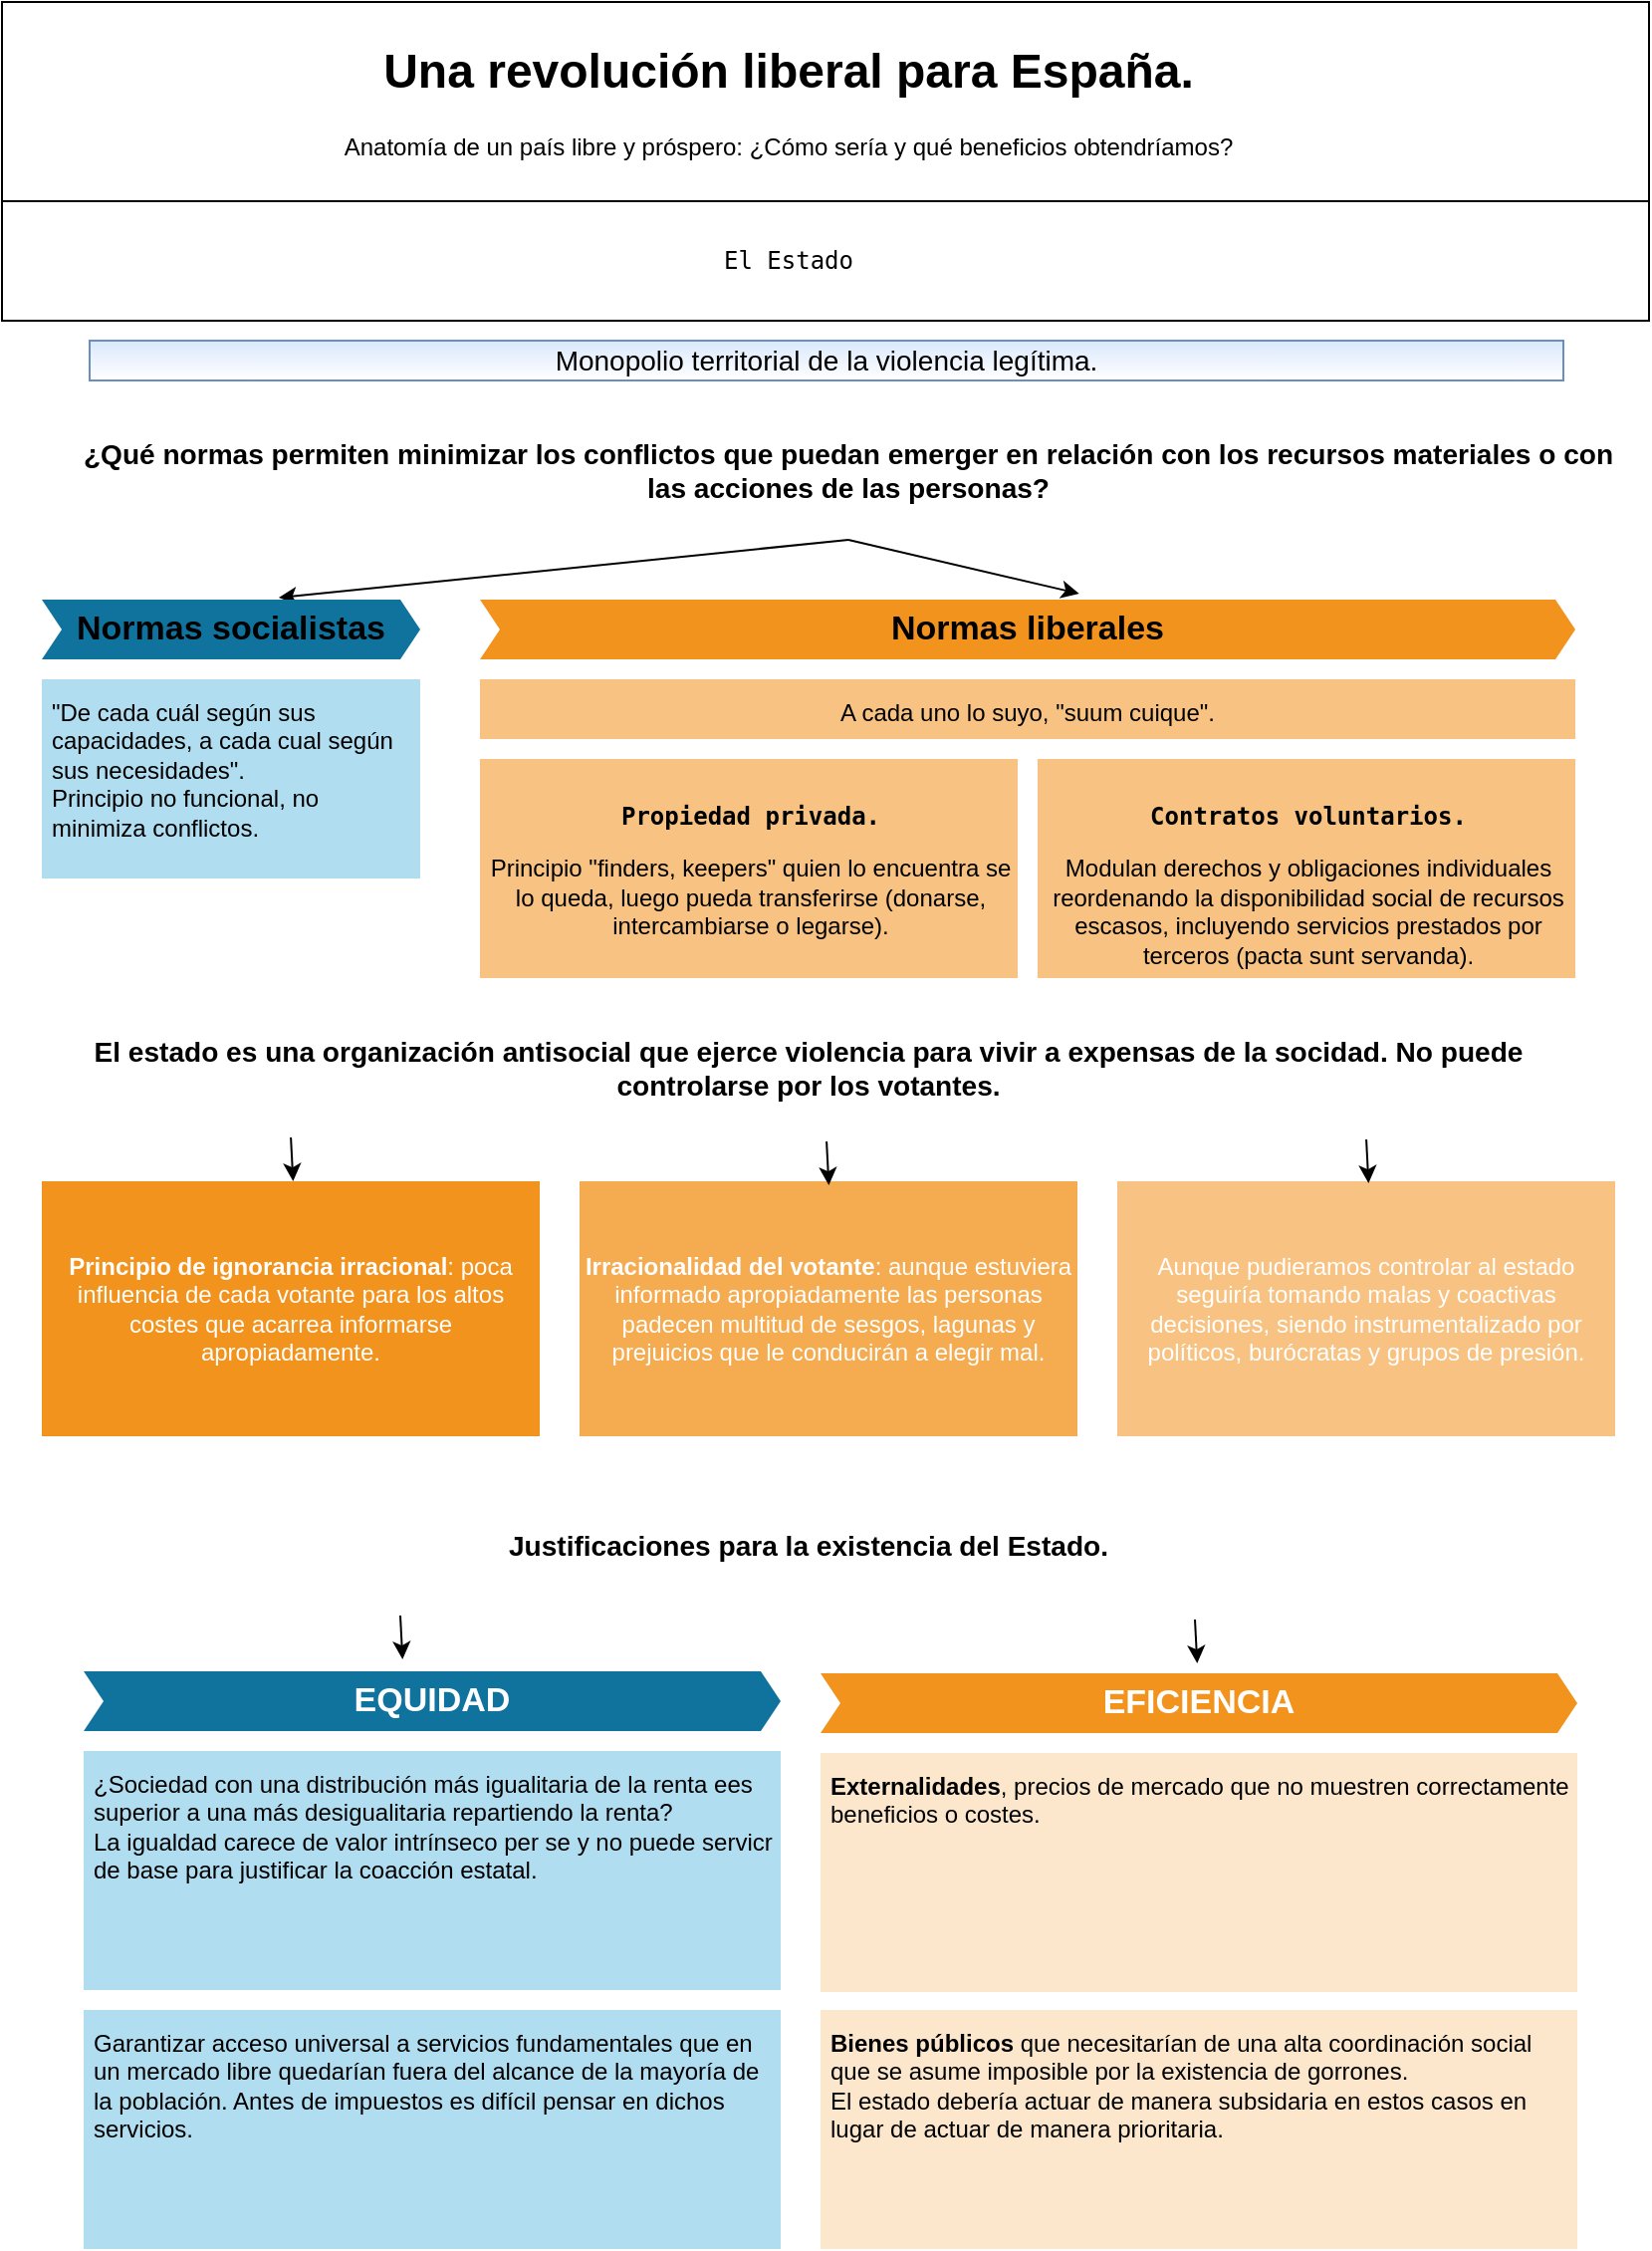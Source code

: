 <mxfile>
    <diagram id="QBiS1wYHNh1g0d06hEHo" name="El Estado">
        <mxGraphModel dx="1117" dy="798" grid="1" gridSize="10" guides="1" tooltips="1" connect="1" arrows="1" fold="1" page="1" pageScale="1" pageWidth="827" pageHeight="1169" math="0" shadow="0">
            <root>
                <mxCell id="0"/>
                <mxCell id="1" parent="0"/>
                <mxCell id="4kumGV7UyCwaJCbsrXP9-9" value="&lt;div style=&quot;font-size: 14px&quot;&gt;Monopolio territorial de la violencia legítima.&lt;/div&gt;" style="text;html=1;strokeColor=#6c8ebf;fillColor=#dae8fc;align=center;verticalAlign=middle;whiteSpace=wrap;rounded=0;labelBorderColor=none;gradientColor=#ffffff;" parent="1" vertex="1">
                    <mxGeometry x="44" y="170" width="740" height="20" as="geometry"/>
                </mxCell>
                <mxCell id="aQMCOIiQVruzc4h8ixWK-12" style="edgeStyle=none;html=1;entryX=0.626;entryY=-0.033;entryDx=0;entryDy=0;entryPerimeter=0;exitX=0.5;exitY=1;exitDx=0;exitDy=0;" parent="1" source="4kumGV7UyCwaJCbsrXP9-10" target="aQMCOIiQVruzc4h8ixWK-10" edge="1">
                    <mxGeometry relative="1" as="geometry"/>
                </mxCell>
                <mxCell id="aQMCOIiQVruzc4h8ixWK-43" style="edgeStyle=none;html=1;entryX=0.547;entryY=-0.1;entryDx=0;entryDy=0;entryPerimeter=0;exitX=0.5;exitY=1;exitDx=0;exitDy=0;" parent="1" source="4kumGV7UyCwaJCbsrXP9-10" target="aQMCOIiQVruzc4h8ixWK-21" edge="1">
                    <mxGeometry relative="1" as="geometry"/>
                </mxCell>
                <mxCell id="4kumGV7UyCwaJCbsrXP9-10" value="&lt;h3&gt;¿Qué normas permiten minimizar los conflictos que puedan emerger en relación con los recursos materiales o con las acciones de las personas?&lt;/h3&gt;" style="text;html=1;strokeColor=none;fillColor=none;align=center;verticalAlign=middle;whiteSpace=wrap;rounded=0;" parent="1" vertex="1">
                    <mxGeometry x="30" y="200" width="790" height="70" as="geometry"/>
                </mxCell>
                <mxCell id="aQMCOIiQVruzc4h8ixWK-10" value="Normas socialistas" style="shape=step;perimeter=stepPerimeter;whiteSpace=wrap;html=1;fixedSize=1;size=10;fillColor=#10739E;strokeColor=none;fontSize=17;fontStyle=1;align=center;" parent="1" vertex="1">
                    <mxGeometry x="20" y="300" width="190" height="30" as="geometry"/>
                </mxCell>
                <mxCell id="aQMCOIiQVruzc4h8ixWK-11" value="&quot;De cada cuál según sus capacidades, a cada cual según sus necesidades&quot;.&lt;br&gt;Principio no funcional, no minimiza conflictos." style="shape=rect;fillColor=#B1DDF0;strokeColor=none;fontSize=12;html=1;whiteSpace=wrap;align=left;verticalAlign=top;spacing=5;" parent="1" vertex="1">
                    <mxGeometry x="20" y="340" width="190" height="100" as="geometry"/>
                </mxCell>
                <mxCell id="6hOd6ysBdV4ejeXDP8Tf-9" value="" style="group" parent="1" vertex="1" connectable="0">
                    <mxGeometry width="827" height="160" as="geometry"/>
                </mxCell>
                <mxCell id="3" value="" style="group" parent="6hOd6ysBdV4ejeXDP8Tf-9" vertex="1" connectable="0">
                    <mxGeometry width="827" height="100" as="geometry"/>
                </mxCell>
                <mxCell id="4" value="" style="rounded=0;whiteSpace=wrap;html=1;labelBorderColor=none;" parent="3" vertex="1">
                    <mxGeometry width="827.0" height="100" as="geometry"/>
                </mxCell>
                <mxCell id="5" value="&lt;h1&gt;Una revolución liberal para España.&lt;/h1&gt;&lt;p&gt;Anatomía de un país libre y próspero: ¿Cómo sería y qué beneficios obtendríamos?&lt;/p&gt;" style="text;html=1;strokeColor=none;fillColor=none;spacing=5;spacingTop=-20;whiteSpace=wrap;overflow=hidden;rounded=0;align=center;labelBorderColor=none;" parent="3" vertex="1">
                    <mxGeometry x="140" y="15" width="510" height="70" as="geometry"/>
                </mxCell>
                <mxCell id="8" value="" style="rounded=0;whiteSpace=wrap;html=1;labelBorderColor=none;" parent="6hOd6ysBdV4ejeXDP8Tf-9" vertex="1">
                    <mxGeometry y="100" width="827" height="60" as="geometry"/>
                </mxCell>
                <mxCell id="9" value="&lt;pre&gt;El Estado&lt;/pre&gt;" style="text;html=1;strokeColor=none;fillColor=none;align=center;verticalAlign=middle;whiteSpace=wrap;rounded=0;labelBorderColor=none;" parent="6hOd6ysBdV4ejeXDP8Tf-9" vertex="1">
                    <mxGeometry x="270" y="115" width="250" height="30" as="geometry"/>
                </mxCell>
                <mxCell id="6hOd6ysBdV4ejeXDP8Tf-10" value="" style="group" parent="1" vertex="1" connectable="0">
                    <mxGeometry x="240" y="300" width="550" height="190" as="geometry"/>
                </mxCell>
                <mxCell id="aQMCOIiQVruzc4h8ixWK-21" value="Normas liberales" style="shape=step;perimeter=stepPerimeter;whiteSpace=wrap;html=1;fixedSize=1;size=10;fillColor=#F2931E;strokeColor=none;fontSize=17;fontStyle=1;align=center;" parent="6hOd6ysBdV4ejeXDP8Tf-10" vertex="1">
                    <mxGeometry width="550" height="30" as="geometry"/>
                </mxCell>
                <mxCell id="aQMCOIiQVruzc4h8ixWK-22" value="&lt;pre style=&quot;text-align: center&quot;&gt;&lt;span&gt;&lt;b&gt;Propiedad privada.&lt;/b&gt;&lt;/span&gt;&lt;/pre&gt;&lt;div style=&quot;text-align: center&quot;&gt;&lt;span&gt;Principio &quot;finders, keepers&quot; quien lo encuentra se lo queda, luego pueda transferirse (donarse, intercambiarse o legarse).&lt;/span&gt;&lt;/div&gt;" style="shape=rect;fillColor=#F8C382;strokeColor=none;fontSize=12;html=1;whiteSpace=wrap;align=left;verticalAlign=top;spacing=5;" parent="6hOd6ysBdV4ejeXDP8Tf-10" vertex="1">
                    <mxGeometry y="80" width="270" height="110" as="geometry"/>
                </mxCell>
                <mxCell id="aQMCOIiQVruzc4h8ixWK-23" value="&lt;pre style=&quot;text-align: center&quot;&gt;&lt;b&gt;Contratos voluntarios.&lt;/b&gt;&lt;/pre&gt;&lt;div style=&quot;text-align: center&quot;&gt;&lt;span&gt;Modulan derechos y obligaciones individuales reordenando la disponibilidad social de recursos escasos, incluyendo servicios prestados por terceros (pacta sunt servanda).&lt;/span&gt;&lt;/div&gt;" style="shape=rect;fillColor=#F8C382;strokeColor=none;fontSize=12;html=1;whiteSpace=wrap;align=left;verticalAlign=top;spacing=5;" parent="6hOd6ysBdV4ejeXDP8Tf-10" vertex="1">
                    <mxGeometry x="280" y="80" width="270" height="110" as="geometry"/>
                </mxCell>
                <mxCell id="aQMCOIiQVruzc4h8ixWK-44" value="A cada uno lo suyo, &quot;suum cuique&quot;." style="shape=rect;fillColor=#F8C382;strokeColor=none;fontSize=12;html=1;whiteSpace=wrap;align=center;verticalAlign=top;spacing=5;" parent="6hOd6ysBdV4ejeXDP8Tf-10" vertex="1">
                    <mxGeometry y="40" width="550" height="30" as="geometry"/>
                </mxCell>
                <mxCell id="6hOd6ysBdV4ejeXDP8Tf-28" style="edgeStyle=none;html=1;exitX=0.176;exitY=1;exitDx=0;exitDy=0;exitPerimeter=0;" parent="1" edge="1">
                    <mxGeometry relative="1" as="geometry">
                        <mxPoint x="145.04" y="570" as="sourcePoint"/>
                        <mxPoint x="146.17" y="592" as="targetPoint"/>
                    </mxGeometry>
                </mxCell>
                <mxCell id="6hOd6ysBdV4ejeXDP8Tf-11" value="&lt;h3&gt;El estado es una organización antisocial que ejerce violencia para vivir a expensas de la socidad. No puede controlarse por los votantes.&lt;/h3&gt;" style="text;html=1;strokeColor=none;fillColor=none;align=center;verticalAlign=middle;whiteSpace=wrap;rounded=0;" parent="1" vertex="1">
                    <mxGeometry x="10" y="500" width="790" height="70" as="geometry"/>
                </mxCell>
                <mxCell id="6hOd6ysBdV4ejeXDP8Tf-27" value="" style="group" parent="1" vertex="1" connectable="0">
                    <mxGeometry x="20" y="592" width="790" height="128" as="geometry"/>
                </mxCell>
                <mxCell id="6hOd6ysBdV4ejeXDP8Tf-12" value="&lt;b&gt;Principio de ignorancia irracional&lt;/b&gt;: poca influencia de cada votante para los altos costes que acarrea informarse apropiadamente." style="html=1;fillColor=#F2931E;strokeColor=none;shadow=0;fontSize=12;fontColor=#FFFFFF;align=center;fontStyle=0;whiteSpace=wrap;rounded=0;" parent="6hOd6ysBdV4ejeXDP8Tf-27" vertex="1">
                    <mxGeometry width="250" height="128" as="geometry"/>
                </mxCell>
                <mxCell id="6hOd6ysBdV4ejeXDP8Tf-13" value="&lt;b&gt;Irracionalidad del votante&lt;/b&gt;: aunque estuviera informado apropiadamente las personas padecen multitud de sesgos, lagunas y prejuicios que le conducirán a elegir mal." style="html=1;fillColor=#F5AB50;strokeColor=none;shadow=0;fontSize=12;fontColor=#FFFFFF;align=center;fontStyle=0;whiteSpace=wrap;rounded=0;" parent="6hOd6ysBdV4ejeXDP8Tf-27" vertex="1">
                    <mxGeometry x="270" width="250" height="128" as="geometry"/>
                </mxCell>
                <mxCell id="6hOd6ysBdV4ejeXDP8Tf-14" value="Aunque pudieramos controlar al estado seguiría tomando malas y coactivas decisiones, siendo instrumentalizado por políticos, burócratas y grupos de presión." style="html=1;fillColor=#F8C382;strokeColor=none;shadow=0;fontSize=12;fontColor=#FFFFFF;align=center;fontStyle=0;whiteSpace=wrap;rounded=0;" parent="6hOd6ysBdV4ejeXDP8Tf-27" vertex="1">
                    <mxGeometry x="540" width="250" height="128" as="geometry"/>
                </mxCell>
                <mxCell id="6hOd6ysBdV4ejeXDP8Tf-30" style="edgeStyle=none;html=1;exitX=0.176;exitY=1;exitDx=0;exitDy=0;exitPerimeter=0;" parent="1" edge="1">
                    <mxGeometry relative="1" as="geometry">
                        <mxPoint x="414.04" y="572" as="sourcePoint"/>
                        <mxPoint x="415.17" y="594" as="targetPoint"/>
                    </mxGeometry>
                </mxCell>
                <mxCell id="6hOd6ysBdV4ejeXDP8Tf-31" style="edgeStyle=none;html=1;exitX=0.176;exitY=1;exitDx=0;exitDy=0;exitPerimeter=0;" parent="1" edge="1">
                    <mxGeometry relative="1" as="geometry">
                        <mxPoint x="685.04" y="571" as="sourcePoint"/>
                        <mxPoint x="686.17" y="593" as="targetPoint"/>
                    </mxGeometry>
                </mxCell>
                <mxCell id="10" value="&lt;h3&gt;Justificaciones para la existencia del Estado.&lt;/h3&gt;" style="text;html=1;strokeColor=none;fillColor=none;align=center;verticalAlign=middle;whiteSpace=wrap;rounded=0;" parent="1" vertex="1">
                    <mxGeometry x="10" y="740" width="790" height="70" as="geometry"/>
                </mxCell>
                <mxCell id="11" value="EQUIDAD" style="shape=step;perimeter=stepPerimeter;whiteSpace=wrap;html=1;fixedSize=1;size=10;fillColor=#10739E;strokeColor=none;fontSize=17;fontColor=#FFFFFF;fontStyle=1;align=center;rounded=0;" parent="1" vertex="1">
                    <mxGeometry x="41" y="838" width="350" height="30" as="geometry"/>
                </mxCell>
                <mxCell id="12" value="EFICIENCIA" style="shape=step;perimeter=stepPerimeter;whiteSpace=wrap;html=1;fixedSize=1;size=10;fillColor=#F2931E;strokeColor=none;fontSize=17;fontColor=#FFFFFF;fontStyle=1;align=center;rounded=0;" parent="1" vertex="1">
                    <mxGeometry x="411" y="839" width="380" height="30" as="geometry"/>
                </mxCell>
                <mxCell id="16" value="¿Sociedad con una distribución más igualitaria de la renta ees superior a una más desigualitaria repartiendo la renta?&lt;br&gt;La igualdad carece de valor intrínseco per se y no puede servicr de base para justificar la coacción estatal." style="shape=rect;fillColor=#B1DDF0;strokeColor=none;fontSize=12;html=1;whiteSpace=wrap;align=left;verticalAlign=top;spacing=5;rounded=0;" parent="1" vertex="1">
                    <mxGeometry x="41" y="878" width="350" height="120" as="geometry"/>
                </mxCell>
                <mxCell id="17" value="Garantizar acceso universal a servicios fundamentales que en un mercado libre quedarían fuera del alcance de la mayoría de la población. Antes de impuestos es difícil pensar en dichos servicios." style="shape=rect;fillColor=#B1DDF0;strokeColor=none;fontSize=12;html=1;whiteSpace=wrap;align=left;verticalAlign=top;spacing=5;rounded=0;" parent="1" vertex="1">
                    <mxGeometry x="41" y="1008" width="350" height="120" as="geometry"/>
                </mxCell>
                <mxCell id="19" value="&lt;b&gt;Externalidades&lt;/b&gt;, precios de mercado que no muestren correctamente beneficios o costes." style="shape=rect;fillColor=#FCE7CD;strokeColor=none;fontSize=12;html=1;whiteSpace=wrap;align=left;verticalAlign=top;spacing=5;rounded=0;" parent="1" vertex="1">
                    <mxGeometry x="411" y="879" width="380" height="120" as="geometry"/>
                </mxCell>
                <mxCell id="20" value="&lt;b&gt;Bienes públicos&lt;/b&gt; que necesitarían de una alta coordinación social que se asume imposible por la existencia de gorrones.&lt;br&gt;El estado debería actuar de manera subsidaria en estos casos en lugar de actuar de manera prioritaria." style="shape=rect;fillColor=#FCE7CD;strokeColor=none;fontSize=12;html=1;whiteSpace=wrap;align=left;verticalAlign=top;spacing=5;rounded=0;" parent="1" vertex="1">
                    <mxGeometry x="411" y="1008" width="380" height="120" as="geometry"/>
                </mxCell>
                <mxCell id="41" style="edgeStyle=none;html=1;exitX=0.176;exitY=1;exitDx=0;exitDy=0;exitPerimeter=0;" parent="1" edge="1">
                    <mxGeometry relative="1" as="geometry">
                        <mxPoint x="200.0" y="810" as="sourcePoint"/>
                        <mxPoint x="201.13" y="832" as="targetPoint"/>
                    </mxGeometry>
                </mxCell>
                <mxCell id="42" style="edgeStyle=none;html=1;exitX=0.176;exitY=1;exitDx=0;exitDy=0;exitPerimeter=0;" parent="1" edge="1">
                    <mxGeometry relative="1" as="geometry">
                        <mxPoint x="599" y="812" as="sourcePoint"/>
                        <mxPoint x="600.13" y="834" as="targetPoint"/>
                    </mxGeometry>
                </mxCell>
            </root>
        </mxGraphModel>
    </diagram>
    <diagram id="iWgZDvA8PtHxsjSSHevD" name="El coste del Estado / El Estado ¿Único proveedor posible?">
        <mxGraphModel dx="1117" dy="798" grid="1" gridSize="10" guides="1" tooltips="1" connect="1" arrows="1" fold="1" page="1" pageScale="1" pageWidth="827" pageHeight="1169" math="0" shadow="0">
            <root>
                <mxCell id="YkL8Xlr_gp-hlZaYLKjm-0"/>
                <mxCell id="YkL8Xlr_gp-hlZaYLKjm-1" parent="YkL8Xlr_gp-hlZaYLKjm-0"/>
                <mxCell id="8pz1iP9jv7Q0QandOa78-0" value="" style="group" parent="YkL8Xlr_gp-hlZaYLKjm-1" vertex="1" connectable="0">
                    <mxGeometry width="827" height="160" as="geometry"/>
                </mxCell>
                <mxCell id="6ZjCv6aezLEhVAaxXwr7-0" value="" style="group" parent="8pz1iP9jv7Q0QandOa78-0" vertex="1" connectable="0">
                    <mxGeometry width="827" height="100" as="geometry"/>
                </mxCell>
                <mxCell id="6ZjCv6aezLEhVAaxXwr7-1" value="" style="rounded=0;whiteSpace=wrap;html=1;labelBorderColor=none;" parent="6ZjCv6aezLEhVAaxXwr7-0" vertex="1">
                    <mxGeometry width="827.0" height="100" as="geometry"/>
                </mxCell>
                <mxCell id="6ZjCv6aezLEhVAaxXwr7-2" value="&lt;h1&gt;Una revolución liberal para España.&lt;/h1&gt;&lt;p&gt;Anatomía de un país libre y próspero: ¿Cómo sería y qué beneficios obtendríamos?&lt;/p&gt;" style="text;html=1;strokeColor=none;fillColor=none;spacing=5;spacingTop=-20;whiteSpace=wrap;overflow=hidden;rounded=0;align=center;labelBorderColor=none;" parent="6ZjCv6aezLEhVAaxXwr7-0" vertex="1">
                    <mxGeometry x="140" y="15" width="510" height="70" as="geometry"/>
                </mxCell>
                <mxCell id="6ZjCv6aezLEhVAaxXwr7-5" value="" style="rounded=0;whiteSpace=wrap;html=1;labelBorderColor=none;" parent="8pz1iP9jv7Q0QandOa78-0" vertex="1">
                    <mxGeometry y="100" width="827" height="60" as="geometry"/>
                </mxCell>
                <mxCell id="6ZjCv6aezLEhVAaxXwr7-6" value="&lt;pre&gt;El coste del Estado&lt;/pre&gt;" style="text;html=1;strokeColor=none;fillColor=none;align=center;verticalAlign=middle;whiteSpace=wrap;rounded=0;labelBorderColor=none;" parent="8pz1iP9jv7Q0QandOa78-0" vertex="1">
                    <mxGeometry x="270" y="115" width="250" height="30" as="geometry"/>
                </mxCell>
                <mxCell id="Md_rfHhTt4PW3PxAI3ci-4" value="Presupuesto España 2012" style="shape=table;startSize=30;container=1;collapsible=0;childLayout=tableLayout;fontStyle=1;align=center;pointerEvents=1;" parent="YkL8Xlr_gp-hlZaYLKjm-1" vertex="1">
                    <mxGeometry x="4" y="160" width="820" height="90" as="geometry"/>
                </mxCell>
                <mxCell id="Md_rfHhTt4PW3PxAI3ci-5" value="" style="shape=partialRectangle;html=1;whiteSpace=wrap;collapsible=0;dropTarget=0;pointerEvents=0;fillColor=none;top=0;left=0;bottom=0;right=0;points=[[0,0.5],[1,0.5]];portConstraint=eastwest;" parent="Md_rfHhTt4PW3PxAI3ci-4" vertex="1">
                    <mxGeometry y="30" width="820" height="30" as="geometry"/>
                </mxCell>
                <mxCell id="Md_rfHhTt4PW3PxAI3ci-6" value="" style="shape=partialRectangle;html=1;whiteSpace=wrap;connectable=0;fillColor=none;top=0;left=0;bottom=0;right=0;overflow=hidden;pointerEvents=1;" parent="Md_rfHhTt4PW3PxAI3ci-5" vertex="1">
                    <mxGeometry width="205" height="30" as="geometry">
                        <mxRectangle width="205" height="30" as="alternateBounds"/>
                    </mxGeometry>
                </mxCell>
                <mxCell id="Md_rfHhTt4PW3PxAI3ci-7" value="Total (En mililones)" style="shape=partialRectangle;html=1;whiteSpace=wrap;connectable=0;fillColor=none;top=0;left=0;bottom=0;right=0;overflow=hidden;pointerEvents=1;" parent="Md_rfHhTt4PW3PxAI3ci-5" vertex="1">
                    <mxGeometry x="205" width="206" height="30" as="geometry">
                        <mxRectangle width="206" height="30" as="alternateBounds"/>
                    </mxGeometry>
                </mxCell>
                <mxCell id="Md_rfHhTt4PW3PxAI3ci-8" value="Por habitante" style="shape=partialRectangle;html=1;whiteSpace=wrap;connectable=0;fillColor=none;top=0;left=0;bottom=0;right=0;overflow=hidden;pointerEvents=1;" parent="Md_rfHhTt4PW3PxAI3ci-5" vertex="1">
                    <mxGeometry x="411" width="204" height="30" as="geometry">
                        <mxRectangle width="204" height="30" as="alternateBounds"/>
                    </mxGeometry>
                </mxCell>
                <mxCell id="Md_rfHhTt4PW3PxAI3ci-23" value="Por trabajador" style="shape=partialRectangle;html=1;whiteSpace=wrap;connectable=0;fillColor=none;top=0;left=0;bottom=0;right=0;overflow=hidden;pointerEvents=1;" parent="Md_rfHhTt4PW3PxAI3ci-5" vertex="1">
                    <mxGeometry x="615" width="205" height="30" as="geometry">
                        <mxRectangle width="205" height="30" as="alternateBounds"/>
                    </mxGeometry>
                </mxCell>
                <mxCell id="Md_rfHhTt4PW3PxAI3ci-9" value="" style="shape=partialRectangle;html=1;whiteSpace=wrap;collapsible=0;dropTarget=0;pointerEvents=0;fillColor=none;top=0;left=0;bottom=0;right=0;points=[[0,0.5],[1,0.5]];portConstraint=eastwest;" parent="Md_rfHhTt4PW3PxAI3ci-4" vertex="1">
                    <mxGeometry y="60" width="820" height="30" as="geometry"/>
                </mxCell>
                <mxCell id="Md_rfHhTt4PW3PxAI3ci-10" value="&lt;span&gt;Ingresos&lt;/span&gt;" style="shape=partialRectangle;html=1;whiteSpace=wrap;connectable=0;fillColor=none;top=0;left=0;bottom=0;right=0;overflow=hidden;pointerEvents=1;" parent="Md_rfHhTt4PW3PxAI3ci-9" vertex="1">
                    <mxGeometry width="205" height="30" as="geometry">
                        <mxRectangle width="205" height="30" as="alternateBounds"/>
                    </mxGeometry>
                </mxCell>
                <mxCell id="Md_rfHhTt4PW3PxAI3ci-11" value="382.000 €" style="shape=partialRectangle;html=1;whiteSpace=wrap;connectable=0;fillColor=none;top=0;left=0;bottom=0;right=0;overflow=hidden;pointerEvents=1;" parent="Md_rfHhTt4PW3PxAI3ci-9" vertex="1">
                    <mxGeometry x="205" width="206" height="30" as="geometry">
                        <mxRectangle width="206" height="30" as="alternateBounds"/>
                    </mxGeometry>
                </mxCell>
                <mxCell id="Md_rfHhTt4PW3PxAI3ci-12" value="8.273 €" style="shape=partialRectangle;html=1;whiteSpace=wrap;connectable=0;fillColor=none;top=0;left=0;bottom=0;right=0;overflow=hidden;pointerEvents=1;" parent="Md_rfHhTt4PW3PxAI3ci-9" vertex="1">
                    <mxGeometry x="411" width="204" height="30" as="geometry">
                        <mxRectangle width="204" height="30" as="alternateBounds"/>
                    </mxGeometry>
                </mxCell>
                <mxCell id="Md_rfHhTt4PW3PxAI3ci-24" value="22.100 €" style="shape=partialRectangle;html=1;whiteSpace=wrap;connectable=0;fillColor=none;top=0;left=0;bottom=0;right=0;overflow=hidden;pointerEvents=1;" parent="Md_rfHhTt4PW3PxAI3ci-9" vertex="1">
                    <mxGeometry x="615" width="205" height="30" as="geometry">
                        <mxRectangle width="205" height="30" as="alternateBounds"/>
                    </mxGeometry>
                </mxCell>
                <mxCell id="Md_rfHhTt4PW3PxAI3ci-29" value="Impuestos trabajador modal" style="shape=table;startSize=40;container=1;collapsible=0;childLayout=tableLayout;fontStyle=1;align=center;pointerEvents=1;" parent="YkL8Xlr_gp-hlZaYLKjm-1" vertex="1">
                    <mxGeometry x="4" y="300" width="490" height="210" as="geometry"/>
                </mxCell>
                <mxCell id="Md_rfHhTt4PW3PxAI3ci-35" value="" style="shape=partialRectangle;html=1;whiteSpace=wrap;collapsible=0;dropTarget=0;pointerEvents=0;fillColor=none;top=0;left=0;bottom=0;right=0;points=[[0,0.5],[1,0.5]];portConstraint=eastwest;" parent="Md_rfHhTt4PW3PxAI3ci-29" vertex="1">
                    <mxGeometry y="40" width="490" height="22" as="geometry"/>
                </mxCell>
                <mxCell id="Md_rfHhTt4PW3PxAI3ci-36" value="&lt;span&gt;Salario total del trabajador antes de cotizaciohnes sociales&lt;/span&gt;" style="shape=partialRectangle;html=1;whiteSpace=wrap;connectable=0;fillColor=none;top=0;left=0;bottom=0;right=0;overflow=hidden;pointerEvents=1;" parent="Md_rfHhTt4PW3PxAI3ci-35" vertex="1">
                    <mxGeometry width="380" height="22" as="geometry">
                        <mxRectangle width="380" height="22" as="alternateBounds"/>
                    </mxGeometry>
                </mxCell>
                <mxCell id="Md_rfHhTt4PW3PxAI3ci-37" value="20.100" style="shape=partialRectangle;html=1;whiteSpace=wrap;connectable=0;fillColor=none;top=0;left=0;bottom=0;right=0;overflow=hidden;pointerEvents=1;" parent="Md_rfHhTt4PW3PxAI3ci-35" vertex="1">
                    <mxGeometry x="380" width="110" height="22" as="geometry">
                        <mxRectangle width="110" height="22" as="alternateBounds"/>
                    </mxGeometry>
                </mxCell>
                <mxCell id="Md_rfHhTt4PW3PxAI3ci-40" style="shape=partialRectangle;html=1;whiteSpace=wrap;collapsible=0;dropTarget=0;pointerEvents=0;fillColor=none;top=0;left=0;bottom=0;right=0;points=[[0,0.5],[1,0.5]];portConstraint=eastwest;" parent="Md_rfHhTt4PW3PxAI3ci-29" vertex="1">
                    <mxGeometry y="62" width="490" height="21" as="geometry"/>
                </mxCell>
                <mxCell id="Md_rfHhTt4PW3PxAI3ci-41" value="Cotización a la seguridad social a cuenta del empresario" style="shape=partialRectangle;html=1;whiteSpace=wrap;connectable=0;fillColor=none;top=0;left=0;bottom=0;right=0;overflow=hidden;pointerEvents=1;" parent="Md_rfHhTt4PW3PxAI3ci-40" vertex="1">
                    <mxGeometry width="380" height="21" as="geometry">
                        <mxRectangle width="380" height="21" as="alternateBounds"/>
                    </mxGeometry>
                </mxCell>
                <mxCell id="Md_rfHhTt4PW3PxAI3ci-42" value="-4.600" style="shape=partialRectangle;html=1;whiteSpace=wrap;connectable=0;fillColor=none;top=0;left=0;bottom=0;right=0;overflow=hidden;pointerEvents=1;" parent="Md_rfHhTt4PW3PxAI3ci-40" vertex="1">
                    <mxGeometry x="380" width="110" height="21" as="geometry">
                        <mxRectangle width="110" height="21" as="alternateBounds"/>
                    </mxGeometry>
                </mxCell>
                <mxCell id="Md_rfHhTt4PW3PxAI3ci-43" style="shape=partialRectangle;html=1;whiteSpace=wrap;collapsible=0;dropTarget=0;pointerEvents=0;fillColor=none;top=0;left=0;bottom=0;right=0;points=[[0,0.5],[1,0.5]];portConstraint=eastwest;" parent="Md_rfHhTt4PW3PxAI3ci-29" vertex="1">
                    <mxGeometry y="83" width="490" height="21" as="geometry"/>
                </mxCell>
                <mxCell id="Md_rfHhTt4PW3PxAI3ci-44" value="Salario bruto en nómina" style="shape=partialRectangle;html=1;whiteSpace=wrap;connectable=0;fillColor=none;top=0;left=0;bottom=0;right=0;overflow=hidden;pointerEvents=1;" parent="Md_rfHhTt4PW3PxAI3ci-43" vertex="1">
                    <mxGeometry width="380" height="21" as="geometry">
                        <mxRectangle width="380" height="21" as="alternateBounds"/>
                    </mxGeometry>
                </mxCell>
                <mxCell id="Md_rfHhTt4PW3PxAI3ci-45" value="15.500" style="shape=partialRectangle;html=1;whiteSpace=wrap;connectable=0;fillColor=none;top=0;left=0;bottom=0;right=0;overflow=hidden;pointerEvents=1;" parent="Md_rfHhTt4PW3PxAI3ci-43" vertex="1">
                    <mxGeometry x="380" width="110" height="21" as="geometry">
                        <mxRectangle width="110" height="21" as="alternateBounds"/>
                    </mxGeometry>
                </mxCell>
                <mxCell id="Md_rfHhTt4PW3PxAI3ci-46" style="shape=partialRectangle;html=1;whiteSpace=wrap;collapsible=0;dropTarget=0;pointerEvents=0;fillColor=none;top=0;left=0;bottom=0;right=0;points=[[0,0.5],[1,0.5]];portConstraint=eastwest;" parent="Md_rfHhTt4PW3PxAI3ci-29" vertex="1">
                    <mxGeometry y="104" width="490" height="21" as="geometry"/>
                </mxCell>
                <mxCell id="Md_rfHhTt4PW3PxAI3ci-47" value="Cotización a la seguridad social a cuenta del trabajador" style="shape=partialRectangle;html=1;whiteSpace=wrap;connectable=0;fillColor=none;top=0;left=0;bottom=0;right=0;overflow=hidden;pointerEvents=1;" parent="Md_rfHhTt4PW3PxAI3ci-46" vertex="1">
                    <mxGeometry width="380" height="21" as="geometry">
                        <mxRectangle width="380" height="21" as="alternateBounds"/>
                    </mxGeometry>
                </mxCell>
                <mxCell id="Md_rfHhTt4PW3PxAI3ci-48" value="-1.000" style="shape=partialRectangle;html=1;whiteSpace=wrap;connectable=0;fillColor=none;top=0;left=0;bottom=0;right=0;overflow=hidden;pointerEvents=1;" parent="Md_rfHhTt4PW3PxAI3ci-46" vertex="1">
                    <mxGeometry x="380" width="110" height="21" as="geometry">
                        <mxRectangle width="110" height="21" as="alternateBounds"/>
                    </mxGeometry>
                </mxCell>
                <mxCell id="Md_rfHhTt4PW3PxAI3ci-49" style="shape=partialRectangle;html=1;whiteSpace=wrap;collapsible=0;dropTarget=0;pointerEvents=0;fillColor=none;top=0;left=0;bottom=0;right=0;points=[[0,0.5],[1,0.5]];portConstraint=eastwest;" parent="Md_rfHhTt4PW3PxAI3ci-29" vertex="1">
                    <mxGeometry y="125" width="490" height="22" as="geometry"/>
                </mxCell>
                <mxCell id="Md_rfHhTt4PW3PxAI3ci-50" value="IRPF" style="shape=partialRectangle;html=1;whiteSpace=wrap;connectable=0;fillColor=none;top=0;left=0;bottom=0;right=0;overflow=hidden;pointerEvents=1;" parent="Md_rfHhTt4PW3PxAI3ci-49" vertex="1">
                    <mxGeometry width="380" height="22" as="geometry">
                        <mxRectangle width="380" height="22" as="alternateBounds"/>
                    </mxGeometry>
                </mxCell>
                <mxCell id="Md_rfHhTt4PW3PxAI3ci-51" value="-1.500" style="shape=partialRectangle;html=1;whiteSpace=wrap;connectable=0;fillColor=none;top=0;left=0;bottom=0;right=0;overflow=hidden;pointerEvents=1;" parent="Md_rfHhTt4PW3PxAI3ci-49" vertex="1">
                    <mxGeometry x="380" width="110" height="22" as="geometry">
                        <mxRectangle width="110" height="22" as="alternateBounds"/>
                    </mxGeometry>
                </mxCell>
                <mxCell id="Md_rfHhTt4PW3PxAI3ci-52" style="shape=partialRectangle;html=1;whiteSpace=wrap;collapsible=0;dropTarget=0;pointerEvents=0;fillColor=none;top=0;left=0;bottom=0;right=0;points=[[0,0.5],[1,0.5]];portConstraint=eastwest;" parent="Md_rfHhTt4PW3PxAI3ci-29" vertex="1">
                    <mxGeometry y="147" width="490" height="21" as="geometry"/>
                </mxCell>
                <mxCell id="Md_rfHhTt4PW3PxAI3ci-53" value="Salario disponible después de impuestos directos" style="shape=partialRectangle;html=1;whiteSpace=wrap;connectable=0;fillColor=none;top=0;left=0;bottom=0;right=0;overflow=hidden;pointerEvents=1;" parent="Md_rfHhTt4PW3PxAI3ci-52" vertex="1">
                    <mxGeometry width="380" height="21" as="geometry">
                        <mxRectangle width="380" height="21" as="alternateBounds"/>
                    </mxGeometry>
                </mxCell>
                <mxCell id="Md_rfHhTt4PW3PxAI3ci-54" value="13.000" style="shape=partialRectangle;html=1;whiteSpace=wrap;connectable=0;fillColor=none;top=0;left=0;bottom=0;right=0;overflow=hidden;pointerEvents=1;" parent="Md_rfHhTt4PW3PxAI3ci-52" vertex="1">
                    <mxGeometry x="380" width="110" height="21" as="geometry">
                        <mxRectangle width="110" height="21" as="alternateBounds"/>
                    </mxGeometry>
                </mxCell>
                <mxCell id="Md_rfHhTt4PW3PxAI3ci-55" style="shape=partialRectangle;html=1;whiteSpace=wrap;collapsible=0;dropTarget=0;pointerEvents=0;fillColor=none;top=0;left=0;bottom=0;right=0;points=[[0,0.5],[1,0.5]];portConstraint=eastwest;" parent="Md_rfHhTt4PW3PxAI3ci-29" vertex="1">
                    <mxGeometry y="168" width="490" height="21" as="geometry"/>
                </mxCell>
                <mxCell id="Md_rfHhTt4PW3PxAI3ci-56" value="Impuestos indirectos sobre el consumo" style="shape=partialRectangle;html=1;whiteSpace=wrap;connectable=0;fillColor=none;top=0;left=0;bottom=0;right=0;overflow=hidden;pointerEvents=1;" parent="Md_rfHhTt4PW3PxAI3ci-55" vertex="1">
                    <mxGeometry width="380" height="21" as="geometry">
                        <mxRectangle width="380" height="21" as="alternateBounds"/>
                    </mxGeometry>
                </mxCell>
                <mxCell id="Md_rfHhTt4PW3PxAI3ci-57" value="-2.100" style="shape=partialRectangle;html=1;whiteSpace=wrap;connectable=0;fillColor=none;top=0;left=0;bottom=0;right=0;overflow=hidden;pointerEvents=1;" parent="Md_rfHhTt4PW3PxAI3ci-55" vertex="1">
                    <mxGeometry x="380" width="110" height="21" as="geometry">
                        <mxRectangle width="110" height="21" as="alternateBounds"/>
                    </mxGeometry>
                </mxCell>
                <mxCell id="Md_rfHhTt4PW3PxAI3ci-58" style="shape=partialRectangle;html=1;whiteSpace=wrap;collapsible=0;dropTarget=0;pointerEvents=0;fillColor=none;top=0;left=0;bottom=0;right=0;points=[[0,0.5],[1,0.5]];portConstraint=eastwest;" parent="Md_rfHhTt4PW3PxAI3ci-29" vertex="1">
                    <mxGeometry y="189" width="490" height="21" as="geometry"/>
                </mxCell>
                <mxCell id="Md_rfHhTt4PW3PxAI3ci-59" value="Renta final disponible" style="shape=partialRectangle;html=1;whiteSpace=wrap;connectable=0;fillColor=none;top=0;left=0;bottom=0;right=0;overflow=hidden;pointerEvents=1;" parent="Md_rfHhTt4PW3PxAI3ci-58" vertex="1">
                    <mxGeometry width="380" height="21" as="geometry">
                        <mxRectangle width="380" height="21" as="alternateBounds"/>
                    </mxGeometry>
                </mxCell>
                <mxCell id="Md_rfHhTt4PW3PxAI3ci-60" value="10.900" style="shape=partialRectangle;html=1;whiteSpace=wrap;connectable=0;fillColor=none;top=0;left=0;bottom=0;right=0;overflow=hidden;pointerEvents=1;" parent="Md_rfHhTt4PW3PxAI3ci-58" vertex="1">
                    <mxGeometry x="380" width="110" height="21" as="geometry">
                        <mxRectangle width="110" height="21" as="alternateBounds"/>
                    </mxGeometry>
                </mxCell>
                <mxCell id="I7jD91KnsO_7j9pJYg__-22" value="" style="group" parent="YkL8Xlr_gp-hlZaYLKjm-1" vertex="1" connectable="0">
                    <mxGeometry y="599.996" width="827" height="51.273" as="geometry"/>
                </mxCell>
                <mxCell id="6ZjCv6aezLEhVAaxXwr7-13" value="" style="rounded=0;whiteSpace=wrap;html=1;labelBorderColor=none;" parent="I7jD91KnsO_7j9pJYg__-22" vertex="1">
                    <mxGeometry width="827" height="51.273" as="geometry"/>
                </mxCell>
                <mxCell id="6ZjCv6aezLEhVAaxXwr7-14" value="&lt;pre&gt;El Estado, ¿Único proveedor posible?&lt;/pre&gt;" style="text;html=1;strokeColor=none;fillColor=none;align=center;verticalAlign=middle;whiteSpace=wrap;rounded=0;labelBorderColor=none;" parent="I7jD91KnsO_7j9pJYg__-22" vertex="1">
                    <mxGeometry x="269.5" y="12.815" width="250" height="25.636" as="geometry"/>
                </mxCell>
                <mxCell id="I7jD91KnsO_7j9pJYg__-5" value="Reflexiones" style="shape=step;perimeter=stepPerimeter;whiteSpace=wrap;html=1;fixedSize=1;size=10;fillColor=#12AAB5;strokeColor=none;fontSize=17;fontColor=#FFFFFF;fontStyle=1;align=center;rounded=0;" parent="YkL8Xlr_gp-hlZaYLKjm-1" vertex="1">
                    <mxGeometry x="40" y="766.474" width="750" height="25.636" as="geometry"/>
                </mxCell>
                <mxCell id="I7jD91KnsO_7j9pJYg__-18" value="&lt;h5&gt;&lt;/h5&gt;&lt;h4&gt;&lt;/h4&gt;&lt;h3&gt;&lt;/h3&gt;&lt;h2&gt;&lt;ul&gt;&lt;li&gt;A día de hoy mayoría de bienes y servicios ya son proporcionados por el mercado incluso tan fundamentales como la ropa o la comida.&lt;/li&gt;&lt;/ul&gt;&lt;ul&gt;&lt;li&gt;Lo que provea el mercado en sustitución de lo que proporciona el Estado no tiene que ser exactamente como lo proporciona el Estado hoy en día. En el mercado se innova. En el estado no se experimenta de manera descentralizada.&lt;/li&gt;&lt;/ul&gt;&lt;ul&gt;&lt;li&gt;In dubio pro libertate. Aunque pudiera haber ciertas áreas donde el mercado no pudiera llegar debería restringirse a áreas donde la autoorganización social no llegue, principio de subsidariedad.&lt;/li&gt;&lt;/ul&gt;&lt;/h2&gt;" style="shape=rect;fillColor=#B0E3E6;strokeColor=none;fontSize=12;html=1;whiteSpace=wrap;align=center;verticalAlign=top;spacing=5;rounded=0;" parent="YkL8Xlr_gp-hlZaYLKjm-1" vertex="1">
                    <mxGeometry x="40" y="800.66" width="750" height="299.34" as="geometry"/>
                </mxCell>
                <mxCell id="I7jD91KnsO_7j9pJYg__-0" value="&lt;div style=&quot;font-size: 14px&quot;&gt;Sesgo de status quo impide ver otras alternativas.&lt;/div&gt;" style="text;html=1;strokeColor=#6c8ebf;fillColor=#dae8fc;align=center;verticalAlign=middle;whiteSpace=wrap;rounded=0;labelBorderColor=none;gradientColor=#ffffff;" parent="YkL8Xlr_gp-hlZaYLKjm-1" vertex="1">
                    <mxGeometry x="40" y="687" width="740" height="20" as="geometry"/>
                </mxCell>
                <mxCell id="I7jD91KnsO_7j9pJYg__-23" value="" style="group" parent="YkL8Xlr_gp-hlZaYLKjm-1" vertex="1" connectable="0">
                    <mxGeometry x="527" y="293" width="283" height="221" as="geometry"/>
                </mxCell>
                <mxCell id="Md_rfHhTt4PW3PxAI3ci-73" value="Copago y otros ingresos" style="shape=rect;rounded=1;whiteSpace=wrap;html=1;shadow=0;strokeColor=none;fillColor=#64BBE2;arcSize=30;fontSize=14;spacingLeft=42;fontStyle=1;fontColor=#FFFFFF;align=left;" parent="I7jD91KnsO_7j9pJYg__-23" vertex="1">
                    <mxGeometry x="31" y="10" width="252" height="30" as="geometry"/>
                </mxCell>
                <mxCell id="Md_rfHhTt4PW3PxAI3ci-74" value="9%" style="shape=ellipse;perimeter=ellipsePerimeter;fontSize=22;fontStyle=1;shadow=0;strokeColor=#ffffff;fillColor=#10739E;strokeWidth=4;fontColor=#ffffff;align=center;" parent="I7jD91KnsO_7j9pJYg__-23" vertex="1">
                    <mxGeometry x="1" width="50" height="50" as="geometry"/>
                </mxCell>
                <mxCell id="Md_rfHhTt4PW3PxAI3ci-75" value="Impuestos indirectos" style="shape=rect;rounded=1;whiteSpace=wrap;html=1;shadow=0;strokeColor=none;fillColor=#F8C382;arcSize=30;fontSize=14;spacingLeft=42;fontStyle=1;fontColor=#FFFFFF;align=left;" parent="I7jD91KnsO_7j9pJYg__-23" vertex="1">
                    <mxGeometry x="31" y="67" width="252" height="30" as="geometry"/>
                </mxCell>
                <mxCell id="Md_rfHhTt4PW3PxAI3ci-76" value="28%" style="shape=ellipse;perimeter=ellipsePerimeter;fontSize=22;fontStyle=1;shadow=0;strokeColor=#ffffff;fillColor=#F2931E;strokeWidth=4;fontColor=#ffffff;align=center;" parent="I7jD91KnsO_7j9pJYg__-23" vertex="1">
                    <mxGeometry x="1" y="57" width="50" height="50" as="geometry"/>
                </mxCell>
                <mxCell id="Md_rfHhTt4PW3PxAI3ci-77" value="Impuestos directos" style="shape=rect;rounded=1;whiteSpace=wrap;html=1;shadow=0;strokeColor=none;fillColor=#F08E81;arcSize=30;fontSize=14;spacingLeft=42;fontStyle=1;fontColor=#FFFFFF;align=left;" parent="I7jD91KnsO_7j9pJYg__-23" vertex="1">
                    <mxGeometry x="29" y="124" width="254" height="30" as="geometry"/>
                </mxCell>
                <mxCell id="Md_rfHhTt4PW3PxAI3ci-78" value="28%" style="shape=ellipse;perimeter=ellipsePerimeter;fontSize=22;fontStyle=1;shadow=0;strokeColor=#ffffff;fillColor=#AE4132;strokeWidth=4;fontColor=#ffffff;align=center;" parent="I7jD91KnsO_7j9pJYg__-23" vertex="1">
                    <mxGeometry y="114" width="50" height="50" as="geometry"/>
                </mxCell>
                <mxCell id="Md_rfHhTt4PW3PxAI3ci-79" value="Cotizaciones sociales" style="shape=rect;rounded=1;whiteSpace=wrap;html=1;shadow=0;strokeColor=none;fillColor=#5D7F99;arcSize=30;fontSize=14;spacingLeft=42;fontStyle=1;fontColor=#FFFFFF;align=left;" parent="I7jD91KnsO_7j9pJYg__-23" vertex="1">
                    <mxGeometry x="31" y="181" width="252" height="30" as="geometry"/>
                </mxCell>
                <mxCell id="Md_rfHhTt4PW3PxAI3ci-80" value="35%" style="shape=ellipse;perimeter=ellipsePerimeter;fontSize=22;fontStyle=1;shadow=0;strokeColor=#ffffff;fillColor=#23445D;strokeWidth=4;fontColor=#ffffff;align=center;" parent="I7jD91KnsO_7j9pJYg__-23" vertex="1">
                    <mxGeometry y="171" width="50" height="50" as="geometry"/>
                </mxCell>
            </root>
        </mxGraphModel>
    </diagram>
</mxfile>